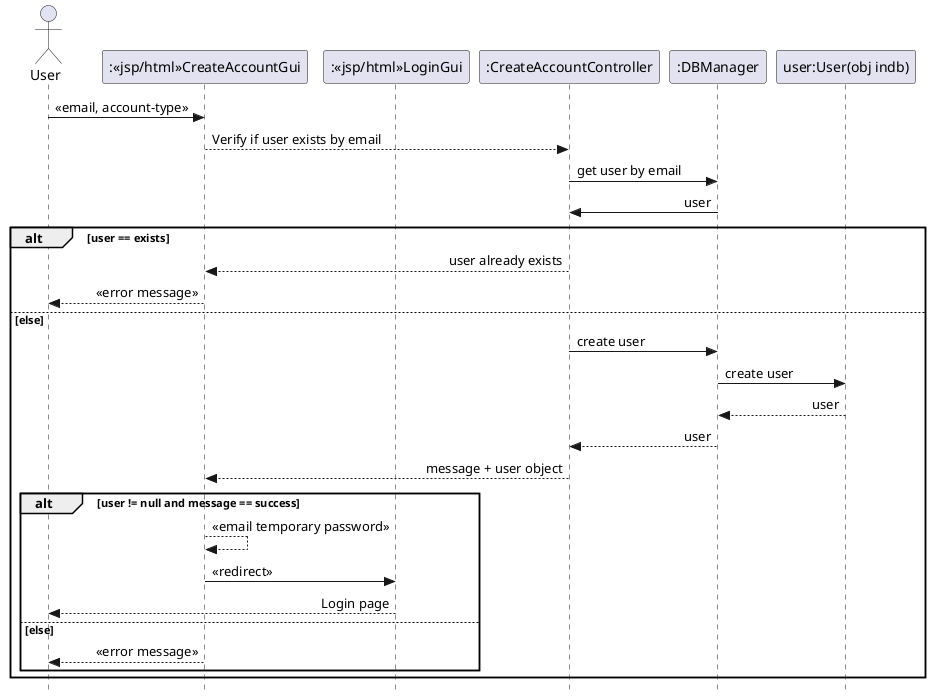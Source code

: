@startuml EUC1InformalSequenceDiagramIteration2


skinparam linetype ortho
'skinparam backgroundColor transparent
'skinparam handwritten true
'skinparam monochrome true
'left to right direction
skinparam sequenceMessageAlign direction
hide empty members
hide empty description
skinparam classAttributeIconSize 0
skinparam style strictuml

actor User
participant ":<<jsp/html>>CreateAccountGui" as CreateAccountGui
participant ":<<jsp/html>>LoginGui" as LoginGui
participant ":CreateAccountController" as CreateAccountController
participant ":DBManager" as DBManager
participant "user:User(obj indb)" as user

User -> CreateAccountGui : <<email, account-type>>
CreateAccountGui --> CreateAccountController : Verify if user exists by email
CreateAccountController -> DBManager : get user by email
DBManager -> CreateAccountController : user

alt user == exists
    CreateAccountController --> CreateAccountGui : user already exists
    CreateAccountGui --> User : <<error message>>
else else
    CreateAccountController -> DBManager : create user
    DBManager -> user : create user
    user --> DBManager : user
    DBManager --> CreateAccountController : user
    CreateAccountController --> CreateAccountGui : message + user object

    alt user != null and message == success
        CreateAccountGui --> CreateAccountGui : <<email temporary password>>
        CreateAccountGui -> LoginGui : <<redirect>>
        LoginGui --> User : Login page
    else else
        CreateAccountGui --> User : <<error message>>
    end
end

@enduml